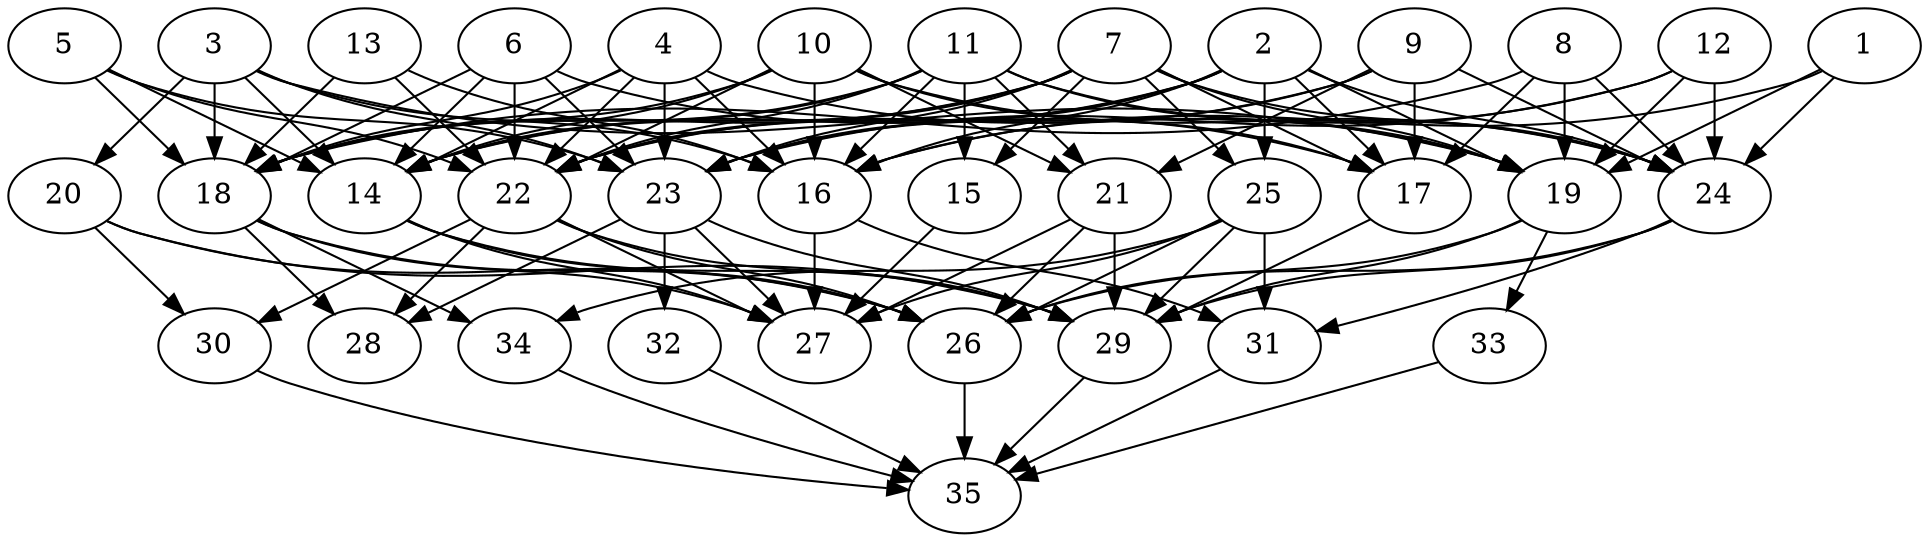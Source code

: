 // DAG (tier=3-complex, mode=data, n=35, ccr=0.526, fat=0.730, density=0.747, regular=0.207, jump=0.283, mindata=4194304, maxdata=33554432)
// DAG automatically generated by daggen at Sun Aug 24 16:33:35 2025
// /home/ermia/Project/Environments/daggen/bin/daggen --dot --ccr 0.526 --fat 0.730 --regular 0.207 --density 0.747 --jump 0.283 --mindata 4194304 --maxdata 33554432 -n 35 
digraph G {
  1 [size="32947633749898173612032", alpha="0.03", expect_size="16473816874949086806016"]
  1 -> 16 [size ="8221911670587392"]
  1 -> 19 [size ="8221911670587392"]
  1 -> 24 [size ="8221911670587392"]
  2 [size="31418567949409058816000", alpha="0.01", expect_size="15709283974704529408000"]
  2 -> 14 [size ="7965522054348800"]
  2 -> 16 [size ="7965522054348800"]
  2 -> 17 [size ="7965522054348800"]
  2 -> 19 [size ="7965522054348800"]
  2 -> 22 [size ="7965522054348800"]
  2 -> 23 [size ="7965522054348800"]
  2 -> 24 [size ="7965522054348800"]
  2 -> 25 [size ="7965522054348800"]
  3 [size="288900150178536832", alpha="0.02", expect_size="144450075089268416"]
  3 -> 14 [size ="8960530618253312"]
  3 -> 16 [size ="8960530618253312"]
  3 -> 18 [size ="8960530618253312"]
  3 -> 19 [size ="8960530618253312"]
  3 -> 20 [size ="8960530618253312"]
  3 -> 23 [size ="8960530618253312"]
  4 [size="23191491787865903333376", alpha="0.12", expect_size="11595745893932951666688"]
  4 -> 14 [size ="6505925871403008"]
  4 -> 16 [size ="6505925871403008"]
  4 -> 18 [size ="6505925871403008"]
  4 -> 19 [size ="6505925871403008"]
  4 -> 22 [size ="6505925871403008"]
  4 -> 23 [size ="6505925871403008"]
  5 [size="16404344908142133248", alpha="0.12", expect_size="8202172454071066624"]
  5 -> 14 [size ="8879015720910848"]
  5 -> 18 [size ="8879015720910848"]
  5 -> 22 [size ="8879015720910848"]
  5 -> 23 [size ="8879015720910848"]
  6 [size="13785991240035183099904", alpha="0.18", expect_size="6892995620017591549952"]
  6 -> 14 [size ="4599549733634048"]
  6 -> 17 [size ="4599549733634048"]
  6 -> 18 [size ="4599549733634048"]
  6 -> 22 [size ="4599549733634048"]
  6 -> 23 [size ="4599549733634048"]
  7 [size="6661898404357309", alpha="0.13", expect_size="3330949202178654"]
  7 -> 14 [size ="478931937394688"]
  7 -> 15 [size ="478931937394688"]
  7 -> 17 [size ="478931937394688"]
  7 -> 18 [size ="478931937394688"]
  7 -> 19 [size ="478931937394688"]
  7 -> 22 [size ="478931937394688"]
  7 -> 23 [size ="478931937394688"]
  7 -> 24 [size ="478931937394688"]
  7 -> 25 [size ="478931937394688"]
  8 [size="88723609896674576", alpha="0.10", expect_size="44361804948337288"]
  8 -> 17 [size ="3463335471218688"]
  8 -> 18 [size ="3463335471218688"]
  8 -> 19 [size ="3463335471218688"]
  8 -> 24 [size ="3463335471218688"]
  9 [size="10777758708798988288", alpha="0.13", expect_size="5388879354399494144"]
  9 -> 17 [size ="5091732123287552"]
  9 -> 21 [size ="5091732123287552"]
  9 -> 22 [size ="5091732123287552"]
  9 -> 23 [size ="5091732123287552"]
  9 -> 24 [size ="5091732123287552"]
  10 [size="991748326078829184", alpha="0.03", expect_size="495874163039414592"]
  10 -> 14 [size ="538213928140800"]
  10 -> 16 [size ="538213928140800"]
  10 -> 17 [size ="538213928140800"]
  10 -> 18 [size ="538213928140800"]
  10 -> 21 [size ="538213928140800"]
  10 -> 22 [size ="538213928140800"]
  10 -> 24 [size ="538213928140800"]
  11 [size="84066353684517224448", alpha="0.17", expect_size="42033176842258612224"]
  11 -> 14 [size ="153522297372672"]
  11 -> 15 [size ="153522297372672"]
  11 -> 16 [size ="153522297372672"]
  11 -> 18 [size ="153522297372672"]
  11 -> 19 [size ="153522297372672"]
  11 -> 21 [size ="153522297372672"]
  11 -> 22 [size ="153522297372672"]
  11 -> 24 [size ="153522297372672"]
  12 [size="2286915491171895552", alpha="0.06", expect_size="1143457745585947776"]
  12 -> 16 [size ="1295247011217408"]
  12 -> 19 [size ="1295247011217408"]
  12 -> 23 [size ="1295247011217408"]
  12 -> 24 [size ="1295247011217408"]
  13 [size="160762012089974784000", alpha="0.14", expect_size="80381006044987392000"]
  13 -> 16 [size ="236526030028800"]
  13 -> 18 [size ="236526030028800"]
  13 -> 22 [size ="236526030028800"]
  14 [size="9040842665131786633216", alpha="0.14", expect_size="4520421332565893316608"]
  14 -> 26 [size ="3471863120396288"]
  14 -> 27 [size ="3471863120396288"]
  14 -> 29 [size ="3471863120396288"]
  15 [size="180272682917808000", alpha="0.05", expect_size="90136341458904000"]
  15 -> 27 [size ="4574441354821632"]
  16 [size="259897936158310432", alpha="0.12", expect_size="129948968079155216"]
  16 -> 27 [size ="7150993116495872"]
  16 -> 31 [size ="7150993116495872"]
  17 [size="726248426765144704", alpha="0.05", expect_size="363124213382572352"]
  17 -> 29 [size ="520621205225472"]
  18 [size="26012641178904260608", alpha="0.20", expect_size="13006320589452130304"]
  18 -> 26 [size ="8593693099425792"]
  18 -> 27 [size ="8593693099425792"]
  18 -> 28 [size ="8593693099425792"]
  18 -> 34 [size ="8593693099425792"]
  19 [size="13942004072461144948736", alpha="0.19", expect_size="6971002036230572474368"]
  19 -> 26 [size ="4634185960521728"]
  19 -> 29 [size ="4634185960521728"]
  19 -> 33 [size ="4634185960521728"]
  20 [size="672785980218923776", alpha="0.04", expect_size="336392990109461888"]
  20 -> 26 [size ="658799698378752"]
  20 -> 29 [size ="658799698378752"]
  20 -> 30 [size ="658799698378752"]
  21 [size="59702562342574272", alpha="0.04", expect_size="29851281171287136"]
  21 -> 26 [size ="3939560773910528"]
  21 -> 27 [size ="3939560773910528"]
  21 -> 29 [size ="3939560773910528"]
  22 [size="8857134792421985280", alpha="0.07", expect_size="4428567396210992640"]
  22 -> 26 [size ="4827410037997568"]
  22 -> 27 [size ="4827410037997568"]
  22 -> 28 [size ="4827410037997568"]
  22 -> 29 [size ="4827410037997568"]
  22 -> 30 [size ="4827410037997568"]
  23 [size="300491586963352059904", alpha="0.19", expect_size="150245793481676029952"]
  23 -> 27 [size ="358903917314048"]
  23 -> 28 [size ="358903917314048"]
  23 -> 29 [size ="358903917314048"]
  23 -> 32 [size ="358903917314048"]
  24 [size="136535562881887184", alpha="0.17", expect_size="68267781440943592"]
  24 -> 26 [size ="4895666824282112"]
  24 -> 29 [size ="4895666824282112"]
  24 -> 31 [size ="4895666824282112"]
  25 [size="291414515524704256", alpha="0.15", expect_size="145707257762352128"]
  25 -> 26 [size ="5560875427561472"]
  25 -> 27 [size ="5560875427561472"]
  25 -> 29 [size ="5560875427561472"]
  25 -> 31 [size ="5560875427561472"]
  25 -> 34 [size ="5560875427561472"]
  26 [size="190874650050648320", alpha="0.08", expect_size="95437325025324160"]
  26 -> 35 [size ="5285328042590208"]
  27 [size="592243503631091892224", alpha="0.06", expect_size="296121751815545946112"]
  28 [size="12354216245064806400", alpha="0.08", expect_size="6177108122532403200"]
  29 [size="18290232601773867008000", alpha="0.09", expect_size="9145116300886933504000"]
  29 -> 35 [size ="5553534481203200"]
  30 [size="13713489208563953664", alpha="0.01", expect_size="6856744604281976832"]
  30 -> 35 [size ="8497840963715072"]
  31 [size="11592966840372944699392", alpha="0.07", expect_size="5796483420186472349696"]
  31 -> 35 [size ="4097821619781632"]
  32 [size="229031471242223168", alpha="0.11", expect_size="114515735621111584"]
  32 -> 35 [size ="5769710385758208"]
  33 [size="39112422811920384", alpha="0.02", expect_size="19556211405960192"]
  33 -> 35 [size ="1736322477719552"]
  34 [size="17241283514344400896", alpha="0.18", expect_size="8620641757172200448"]
  34 -> 35 [size ="5638900554924032"]
  35 [size="156480557118097248", alpha="0.05", expect_size="78240278559048624"]
}